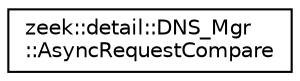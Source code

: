 digraph "Graphical Class Hierarchy"
{
 // LATEX_PDF_SIZE
  edge [fontname="Helvetica",fontsize="10",labelfontname="Helvetica",labelfontsize="10"];
  node [fontname="Helvetica",fontsize="10",shape=record];
  rankdir="LR";
  Node0 [label="zeek::detail::DNS_Mgr\l::AsyncRequestCompare",height=0.2,width=0.4,color="black", fillcolor="white", style="filled",URL="$d2/dc9/structzeek_1_1detail_1_1DNS__Mgr_1_1AsyncRequestCompare.html",tooltip=" "];
}
